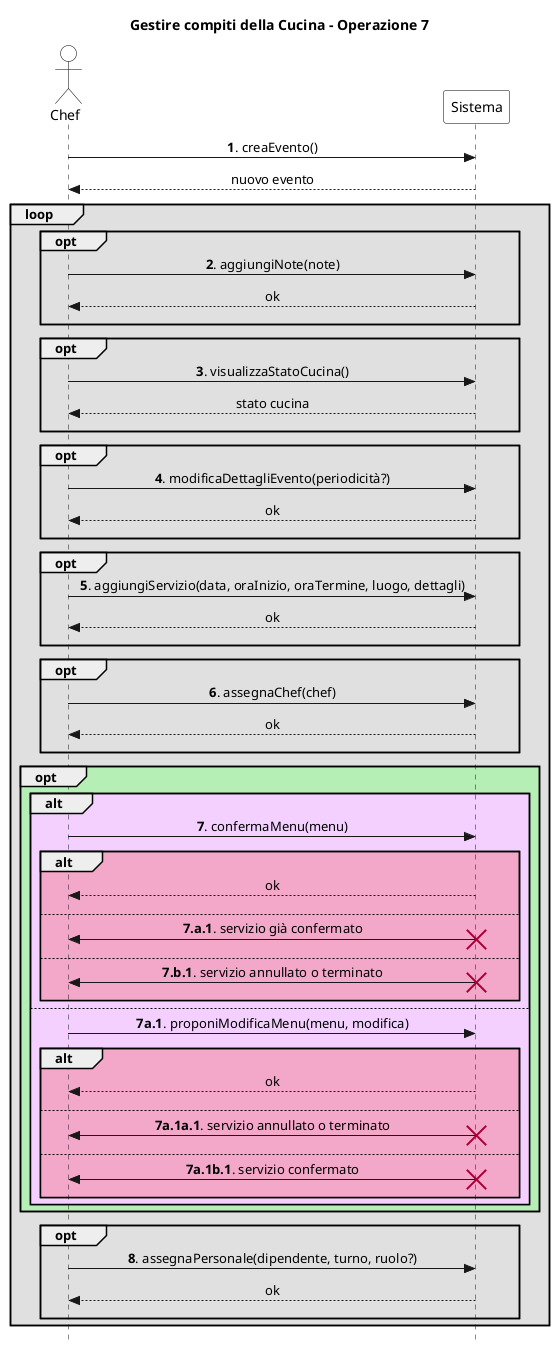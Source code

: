@startuml
skinparam Style strictuml
skinparam SequenceMessageAlign center

skinparam sequence {
    ActorBorderColor Black
    ActorBackgroundColor White
    ParticipantBorderColor Black
    ParticipantBackgroundColor White
}

actor Chef
participant Sistema

title Gestire compiti della Cucina - Operazione 7

Chef -> Sistema: **1**. creaEvento()
return nuovo evento

loop #e0e0e0
    opt #e0e0e0
        Chef -> Sistema: **2**. aggiungiNote(note)
        return ok
        ||10||
    end

    opt #e0e0e0
        Chef -> Sistema: **3**. visualizzaStatoCucina()
        return stato cucina
        ||10||
    end

    opt #e0e0e0
        Chef -> Sistema: **4**. modificaDettagliEvento(periodicità?)
        return ok
        ||10||
    end

    opt #e0e0e0
        Chef -> Sistema: **5**. aggiungiServizio(data, oraInizio, oraTermine, luogo, dettagli)
        return ok
        ||10||
    end

    opt #e0e0e0
        Chef -> Sistema: **6**. assegnaChef(chef)
        return ok
        ||10||
    end

    opt #b6efb6
        alt #f3d0ff
            Chef -> Sistema: **7**. confermaMenu(menu)
            alt #f3a7c9
                return ok
                ||10||
            else
                Chef <- Sistema: **7.a.1**. servizio già confermato
                destroy Sistema
                ||10||
            else
                Chef <- Sistema: **7.b.1**. servizio annullato o terminato
                destroy Sistema
                ||10||
            end
        else
            Chef -> Sistema: **7a.1**. proponiModificaMenu(menu, modifica)
            alt #f3a7c9
                return ok
                ||10||
            else
                Chef <- Sistema: **7a.1a.1**. servizio annullato o terminato
                destroy Sistema
                ||10||
            else
                Chef <- Sistema: **7a.1b.1**. servizio confermato
                destroy Sistema
                ||10||
            end
        end
    end

    opt #e0e0e0
        Chef -> Sistema: **8**. assegnaPersonale(dipendente, turno, ruolo?)
        return ok
        ||10||
    end
end
@enduml